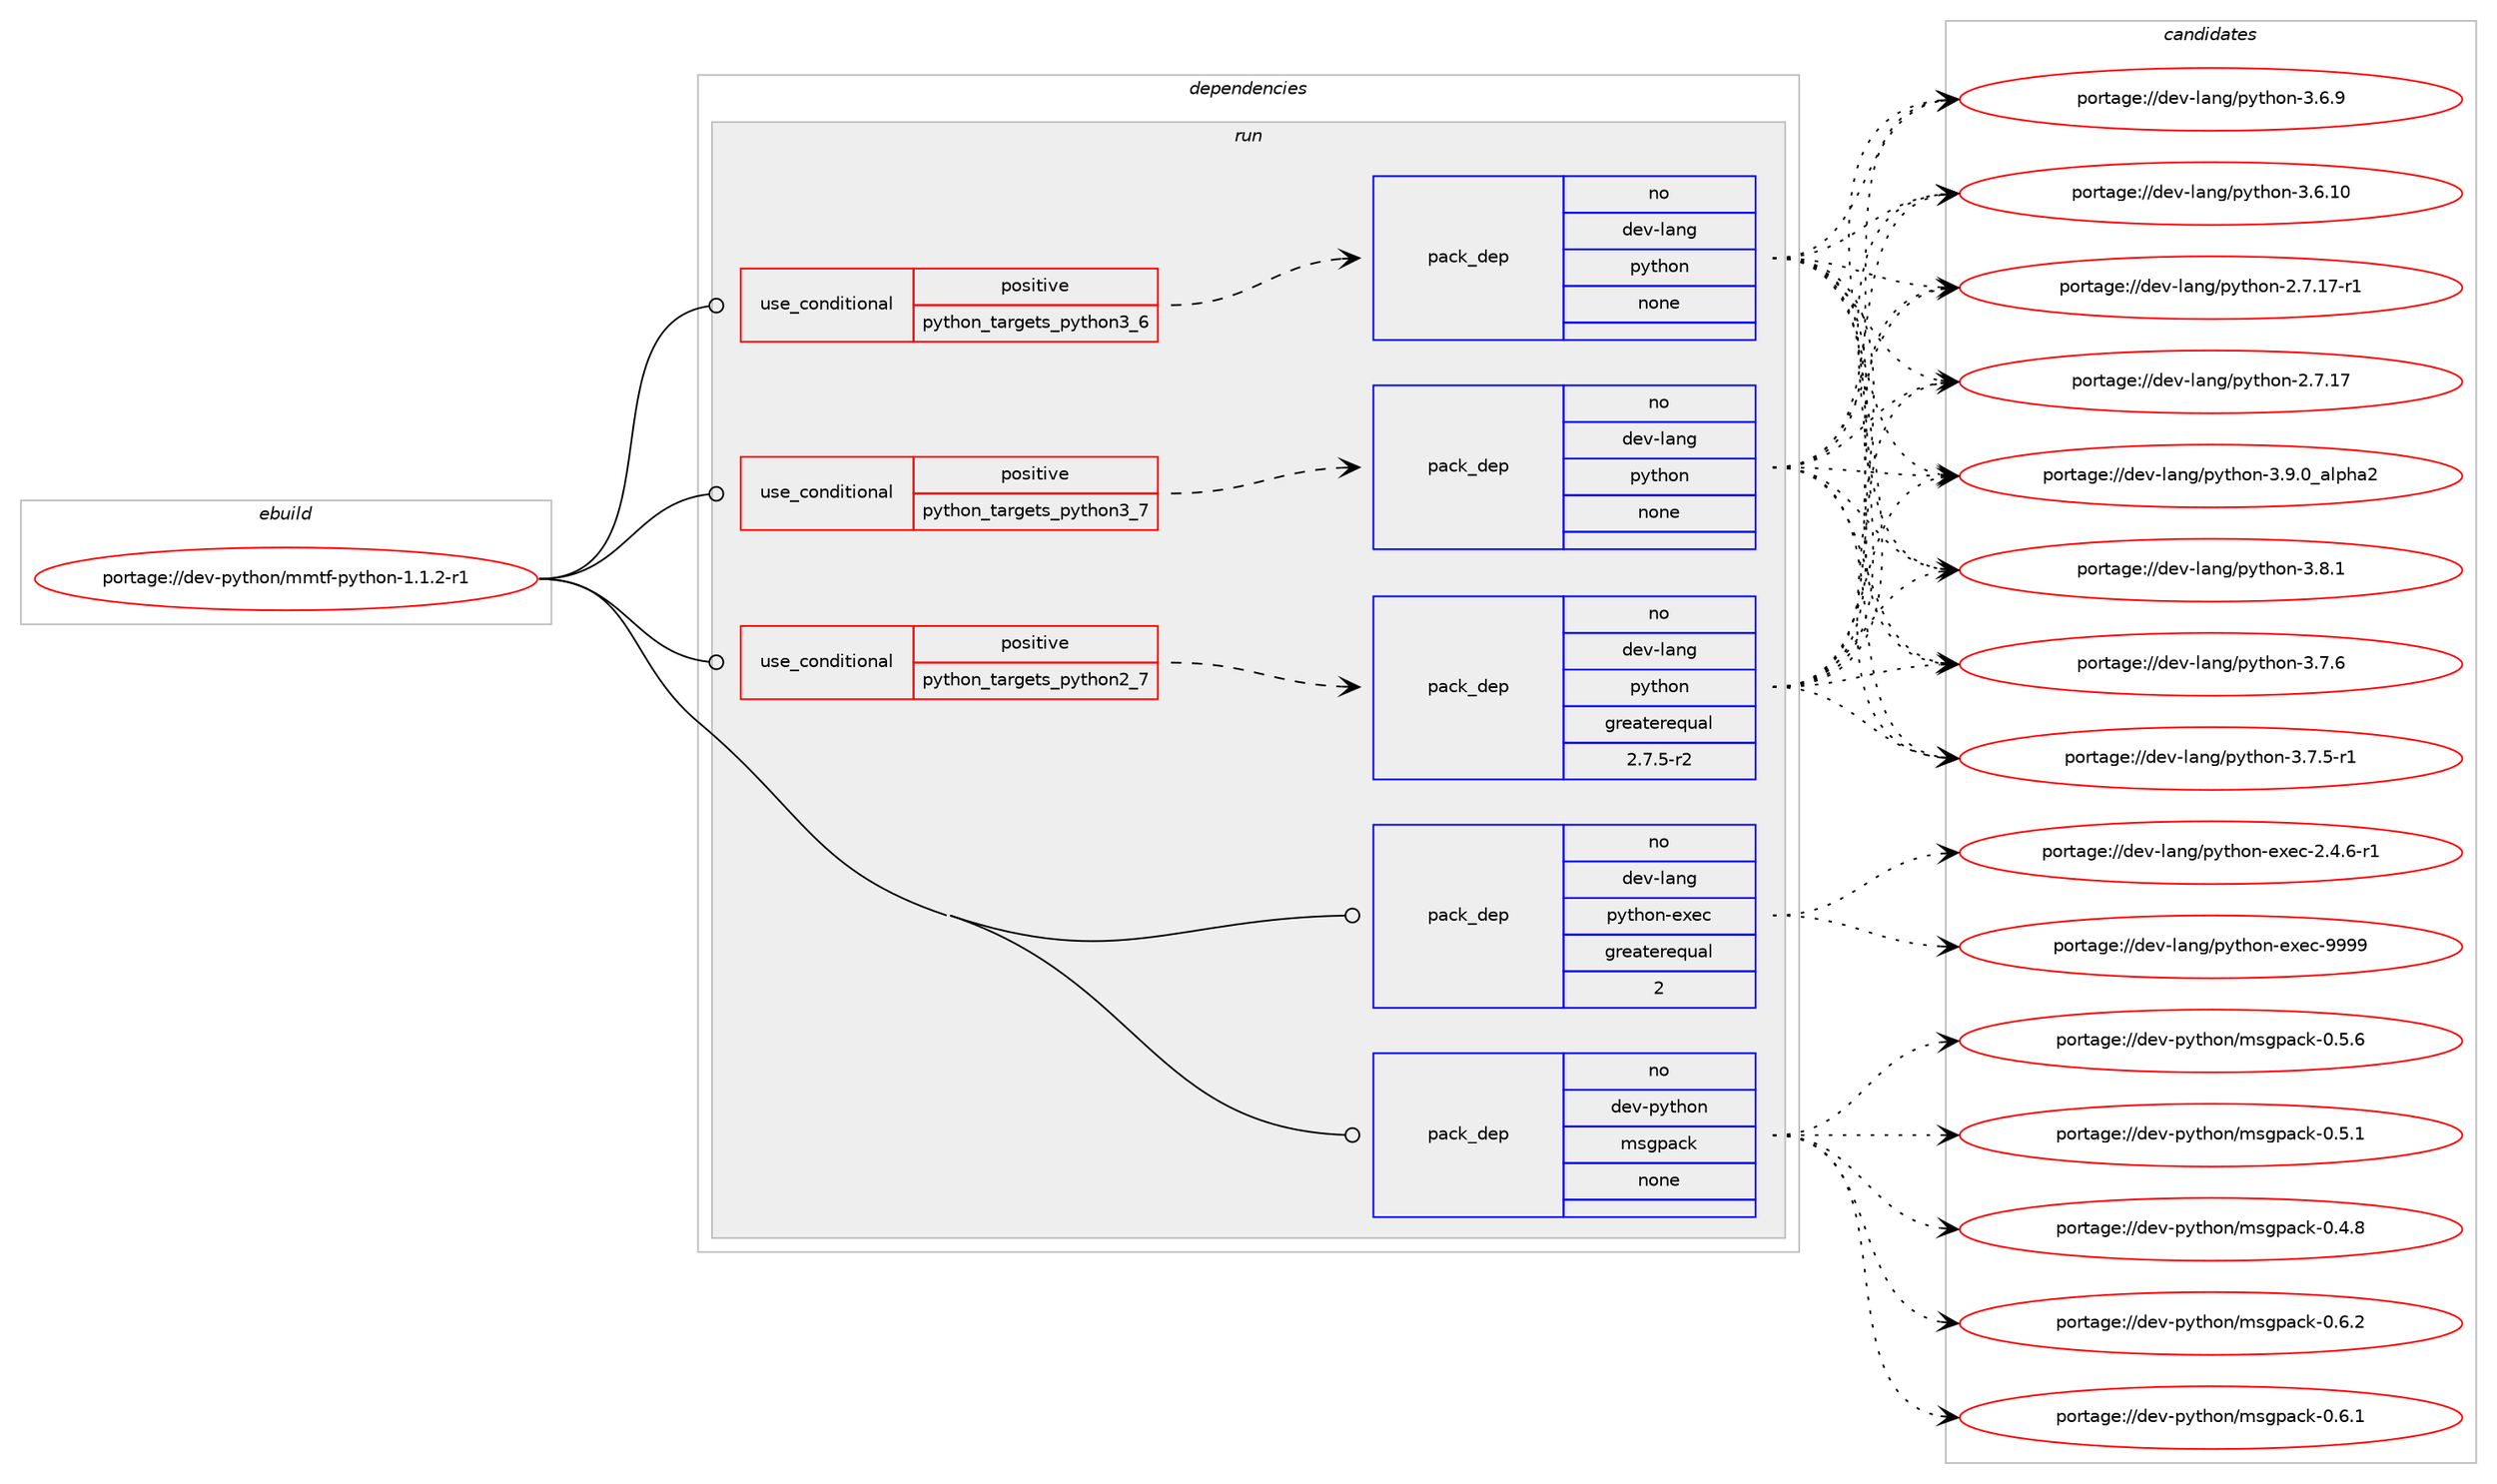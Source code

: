 digraph prolog {

# *************
# Graph options
# *************

newrank=true;
concentrate=true;
compound=true;
graph [rankdir=LR,fontname=Helvetica,fontsize=10,ranksep=1.5];#, ranksep=2.5, nodesep=0.2];
edge  [arrowhead=vee];
node  [fontname=Helvetica,fontsize=10];

# **********
# The ebuild
# **********

subgraph cluster_leftcol {
color=gray;
label=<<i>ebuild</i>>;
id [label="portage://dev-python/mmtf-python-1.1.2-r1", color=red, width=4, href="../dev-python/mmtf-python-1.1.2-r1.svg"];
}

# ****************
# The dependencies
# ****************

subgraph cluster_midcol {
color=gray;
label=<<i>dependencies</i>>;
subgraph cluster_compile {
fillcolor="#eeeeee";
style=filled;
label=<<i>compile</i>>;
}
subgraph cluster_compileandrun {
fillcolor="#eeeeee";
style=filled;
label=<<i>compile and run</i>>;
}
subgraph cluster_run {
fillcolor="#eeeeee";
style=filled;
label=<<i>run</i>>;
subgraph cond112891 {
dependency450371 [label=<<TABLE BORDER="0" CELLBORDER="1" CELLSPACING="0" CELLPADDING="4"><TR><TD ROWSPAN="3" CELLPADDING="10">use_conditional</TD></TR><TR><TD>positive</TD></TR><TR><TD>python_targets_python2_7</TD></TR></TABLE>>, shape=none, color=red];
subgraph pack332500 {
dependency450372 [label=<<TABLE BORDER="0" CELLBORDER="1" CELLSPACING="0" CELLPADDING="4" WIDTH="220"><TR><TD ROWSPAN="6" CELLPADDING="30">pack_dep</TD></TR><TR><TD WIDTH="110">no</TD></TR><TR><TD>dev-lang</TD></TR><TR><TD>python</TD></TR><TR><TD>greaterequal</TD></TR><TR><TD>2.7.5-r2</TD></TR></TABLE>>, shape=none, color=blue];
}
dependency450371:e -> dependency450372:w [weight=20,style="dashed",arrowhead="vee"];
}
id:e -> dependency450371:w [weight=20,style="solid",arrowhead="odot"];
subgraph cond112892 {
dependency450373 [label=<<TABLE BORDER="0" CELLBORDER="1" CELLSPACING="0" CELLPADDING="4"><TR><TD ROWSPAN="3" CELLPADDING="10">use_conditional</TD></TR><TR><TD>positive</TD></TR><TR><TD>python_targets_python3_6</TD></TR></TABLE>>, shape=none, color=red];
subgraph pack332501 {
dependency450374 [label=<<TABLE BORDER="0" CELLBORDER="1" CELLSPACING="0" CELLPADDING="4" WIDTH="220"><TR><TD ROWSPAN="6" CELLPADDING="30">pack_dep</TD></TR><TR><TD WIDTH="110">no</TD></TR><TR><TD>dev-lang</TD></TR><TR><TD>python</TD></TR><TR><TD>none</TD></TR><TR><TD></TD></TR></TABLE>>, shape=none, color=blue];
}
dependency450373:e -> dependency450374:w [weight=20,style="dashed",arrowhead="vee"];
}
id:e -> dependency450373:w [weight=20,style="solid",arrowhead="odot"];
subgraph cond112893 {
dependency450375 [label=<<TABLE BORDER="0" CELLBORDER="1" CELLSPACING="0" CELLPADDING="4"><TR><TD ROWSPAN="3" CELLPADDING="10">use_conditional</TD></TR><TR><TD>positive</TD></TR><TR><TD>python_targets_python3_7</TD></TR></TABLE>>, shape=none, color=red];
subgraph pack332502 {
dependency450376 [label=<<TABLE BORDER="0" CELLBORDER="1" CELLSPACING="0" CELLPADDING="4" WIDTH="220"><TR><TD ROWSPAN="6" CELLPADDING="30">pack_dep</TD></TR><TR><TD WIDTH="110">no</TD></TR><TR><TD>dev-lang</TD></TR><TR><TD>python</TD></TR><TR><TD>none</TD></TR><TR><TD></TD></TR></TABLE>>, shape=none, color=blue];
}
dependency450375:e -> dependency450376:w [weight=20,style="dashed",arrowhead="vee"];
}
id:e -> dependency450375:w [weight=20,style="solid",arrowhead="odot"];
subgraph pack332503 {
dependency450377 [label=<<TABLE BORDER="0" CELLBORDER="1" CELLSPACING="0" CELLPADDING="4" WIDTH="220"><TR><TD ROWSPAN="6" CELLPADDING="30">pack_dep</TD></TR><TR><TD WIDTH="110">no</TD></TR><TR><TD>dev-lang</TD></TR><TR><TD>python-exec</TD></TR><TR><TD>greaterequal</TD></TR><TR><TD>2</TD></TR></TABLE>>, shape=none, color=blue];
}
id:e -> dependency450377:w [weight=20,style="solid",arrowhead="odot"];
subgraph pack332504 {
dependency450378 [label=<<TABLE BORDER="0" CELLBORDER="1" CELLSPACING="0" CELLPADDING="4" WIDTH="220"><TR><TD ROWSPAN="6" CELLPADDING="30">pack_dep</TD></TR><TR><TD WIDTH="110">no</TD></TR><TR><TD>dev-python</TD></TR><TR><TD>msgpack</TD></TR><TR><TD>none</TD></TR><TR><TD></TD></TR></TABLE>>, shape=none, color=blue];
}
id:e -> dependency450378:w [weight=20,style="solid",arrowhead="odot"];
}
}

# **************
# The candidates
# **************

subgraph cluster_choices {
rank=same;
color=gray;
label=<<i>candidates</i>>;

subgraph choice332500 {
color=black;
nodesep=1;
choice10010111845108971101034711212111610411111045514657464895971081121049750 [label="portage://dev-lang/python-3.9.0_alpha2", color=red, width=4,href="../dev-lang/python-3.9.0_alpha2.svg"];
choice100101118451089711010347112121116104111110455146564649 [label="portage://dev-lang/python-3.8.1", color=red, width=4,href="../dev-lang/python-3.8.1.svg"];
choice100101118451089711010347112121116104111110455146554654 [label="portage://dev-lang/python-3.7.6", color=red, width=4,href="../dev-lang/python-3.7.6.svg"];
choice1001011184510897110103471121211161041111104551465546534511449 [label="portage://dev-lang/python-3.7.5-r1", color=red, width=4,href="../dev-lang/python-3.7.5-r1.svg"];
choice100101118451089711010347112121116104111110455146544657 [label="portage://dev-lang/python-3.6.9", color=red, width=4,href="../dev-lang/python-3.6.9.svg"];
choice10010111845108971101034711212111610411111045514654464948 [label="portage://dev-lang/python-3.6.10", color=red, width=4,href="../dev-lang/python-3.6.10.svg"];
choice100101118451089711010347112121116104111110455046554649554511449 [label="portage://dev-lang/python-2.7.17-r1", color=red, width=4,href="../dev-lang/python-2.7.17-r1.svg"];
choice10010111845108971101034711212111610411111045504655464955 [label="portage://dev-lang/python-2.7.17", color=red, width=4,href="../dev-lang/python-2.7.17.svg"];
dependency450372:e -> choice10010111845108971101034711212111610411111045514657464895971081121049750:w [style=dotted,weight="100"];
dependency450372:e -> choice100101118451089711010347112121116104111110455146564649:w [style=dotted,weight="100"];
dependency450372:e -> choice100101118451089711010347112121116104111110455146554654:w [style=dotted,weight="100"];
dependency450372:e -> choice1001011184510897110103471121211161041111104551465546534511449:w [style=dotted,weight="100"];
dependency450372:e -> choice100101118451089711010347112121116104111110455146544657:w [style=dotted,weight="100"];
dependency450372:e -> choice10010111845108971101034711212111610411111045514654464948:w [style=dotted,weight="100"];
dependency450372:e -> choice100101118451089711010347112121116104111110455046554649554511449:w [style=dotted,weight="100"];
dependency450372:e -> choice10010111845108971101034711212111610411111045504655464955:w [style=dotted,weight="100"];
}
subgraph choice332501 {
color=black;
nodesep=1;
choice10010111845108971101034711212111610411111045514657464895971081121049750 [label="portage://dev-lang/python-3.9.0_alpha2", color=red, width=4,href="../dev-lang/python-3.9.0_alpha2.svg"];
choice100101118451089711010347112121116104111110455146564649 [label="portage://dev-lang/python-3.8.1", color=red, width=4,href="../dev-lang/python-3.8.1.svg"];
choice100101118451089711010347112121116104111110455146554654 [label="portage://dev-lang/python-3.7.6", color=red, width=4,href="../dev-lang/python-3.7.6.svg"];
choice1001011184510897110103471121211161041111104551465546534511449 [label="portage://dev-lang/python-3.7.5-r1", color=red, width=4,href="../dev-lang/python-3.7.5-r1.svg"];
choice100101118451089711010347112121116104111110455146544657 [label="portage://dev-lang/python-3.6.9", color=red, width=4,href="../dev-lang/python-3.6.9.svg"];
choice10010111845108971101034711212111610411111045514654464948 [label="portage://dev-lang/python-3.6.10", color=red, width=4,href="../dev-lang/python-3.6.10.svg"];
choice100101118451089711010347112121116104111110455046554649554511449 [label="portage://dev-lang/python-2.7.17-r1", color=red, width=4,href="../dev-lang/python-2.7.17-r1.svg"];
choice10010111845108971101034711212111610411111045504655464955 [label="portage://dev-lang/python-2.7.17", color=red, width=4,href="../dev-lang/python-2.7.17.svg"];
dependency450374:e -> choice10010111845108971101034711212111610411111045514657464895971081121049750:w [style=dotted,weight="100"];
dependency450374:e -> choice100101118451089711010347112121116104111110455146564649:w [style=dotted,weight="100"];
dependency450374:e -> choice100101118451089711010347112121116104111110455146554654:w [style=dotted,weight="100"];
dependency450374:e -> choice1001011184510897110103471121211161041111104551465546534511449:w [style=dotted,weight="100"];
dependency450374:e -> choice100101118451089711010347112121116104111110455146544657:w [style=dotted,weight="100"];
dependency450374:e -> choice10010111845108971101034711212111610411111045514654464948:w [style=dotted,weight="100"];
dependency450374:e -> choice100101118451089711010347112121116104111110455046554649554511449:w [style=dotted,weight="100"];
dependency450374:e -> choice10010111845108971101034711212111610411111045504655464955:w [style=dotted,weight="100"];
}
subgraph choice332502 {
color=black;
nodesep=1;
choice10010111845108971101034711212111610411111045514657464895971081121049750 [label="portage://dev-lang/python-3.9.0_alpha2", color=red, width=4,href="../dev-lang/python-3.9.0_alpha2.svg"];
choice100101118451089711010347112121116104111110455146564649 [label="portage://dev-lang/python-3.8.1", color=red, width=4,href="../dev-lang/python-3.8.1.svg"];
choice100101118451089711010347112121116104111110455146554654 [label="portage://dev-lang/python-3.7.6", color=red, width=4,href="../dev-lang/python-3.7.6.svg"];
choice1001011184510897110103471121211161041111104551465546534511449 [label="portage://dev-lang/python-3.7.5-r1", color=red, width=4,href="../dev-lang/python-3.7.5-r1.svg"];
choice100101118451089711010347112121116104111110455146544657 [label="portage://dev-lang/python-3.6.9", color=red, width=4,href="../dev-lang/python-3.6.9.svg"];
choice10010111845108971101034711212111610411111045514654464948 [label="portage://dev-lang/python-3.6.10", color=red, width=4,href="../dev-lang/python-3.6.10.svg"];
choice100101118451089711010347112121116104111110455046554649554511449 [label="portage://dev-lang/python-2.7.17-r1", color=red, width=4,href="../dev-lang/python-2.7.17-r1.svg"];
choice10010111845108971101034711212111610411111045504655464955 [label="portage://dev-lang/python-2.7.17", color=red, width=4,href="../dev-lang/python-2.7.17.svg"];
dependency450376:e -> choice10010111845108971101034711212111610411111045514657464895971081121049750:w [style=dotted,weight="100"];
dependency450376:e -> choice100101118451089711010347112121116104111110455146564649:w [style=dotted,weight="100"];
dependency450376:e -> choice100101118451089711010347112121116104111110455146554654:w [style=dotted,weight="100"];
dependency450376:e -> choice1001011184510897110103471121211161041111104551465546534511449:w [style=dotted,weight="100"];
dependency450376:e -> choice100101118451089711010347112121116104111110455146544657:w [style=dotted,weight="100"];
dependency450376:e -> choice10010111845108971101034711212111610411111045514654464948:w [style=dotted,weight="100"];
dependency450376:e -> choice100101118451089711010347112121116104111110455046554649554511449:w [style=dotted,weight="100"];
dependency450376:e -> choice10010111845108971101034711212111610411111045504655464955:w [style=dotted,weight="100"];
}
subgraph choice332503 {
color=black;
nodesep=1;
choice10010111845108971101034711212111610411111045101120101994557575757 [label="portage://dev-lang/python-exec-9999", color=red, width=4,href="../dev-lang/python-exec-9999.svg"];
choice10010111845108971101034711212111610411111045101120101994550465246544511449 [label="portage://dev-lang/python-exec-2.4.6-r1", color=red, width=4,href="../dev-lang/python-exec-2.4.6-r1.svg"];
dependency450377:e -> choice10010111845108971101034711212111610411111045101120101994557575757:w [style=dotted,weight="100"];
dependency450377:e -> choice10010111845108971101034711212111610411111045101120101994550465246544511449:w [style=dotted,weight="100"];
}
subgraph choice332504 {
color=black;
nodesep=1;
choice10010111845112121116104111110471091151031129799107454846544650 [label="portage://dev-python/msgpack-0.6.2", color=red, width=4,href="../dev-python/msgpack-0.6.2.svg"];
choice10010111845112121116104111110471091151031129799107454846544649 [label="portage://dev-python/msgpack-0.6.1", color=red, width=4,href="../dev-python/msgpack-0.6.1.svg"];
choice10010111845112121116104111110471091151031129799107454846534654 [label="portage://dev-python/msgpack-0.5.6", color=red, width=4,href="../dev-python/msgpack-0.5.6.svg"];
choice10010111845112121116104111110471091151031129799107454846534649 [label="portage://dev-python/msgpack-0.5.1", color=red, width=4,href="../dev-python/msgpack-0.5.1.svg"];
choice10010111845112121116104111110471091151031129799107454846524656 [label="portage://dev-python/msgpack-0.4.8", color=red, width=4,href="../dev-python/msgpack-0.4.8.svg"];
dependency450378:e -> choice10010111845112121116104111110471091151031129799107454846544650:w [style=dotted,weight="100"];
dependency450378:e -> choice10010111845112121116104111110471091151031129799107454846544649:w [style=dotted,weight="100"];
dependency450378:e -> choice10010111845112121116104111110471091151031129799107454846534654:w [style=dotted,weight="100"];
dependency450378:e -> choice10010111845112121116104111110471091151031129799107454846534649:w [style=dotted,weight="100"];
dependency450378:e -> choice10010111845112121116104111110471091151031129799107454846524656:w [style=dotted,weight="100"];
}
}

}
